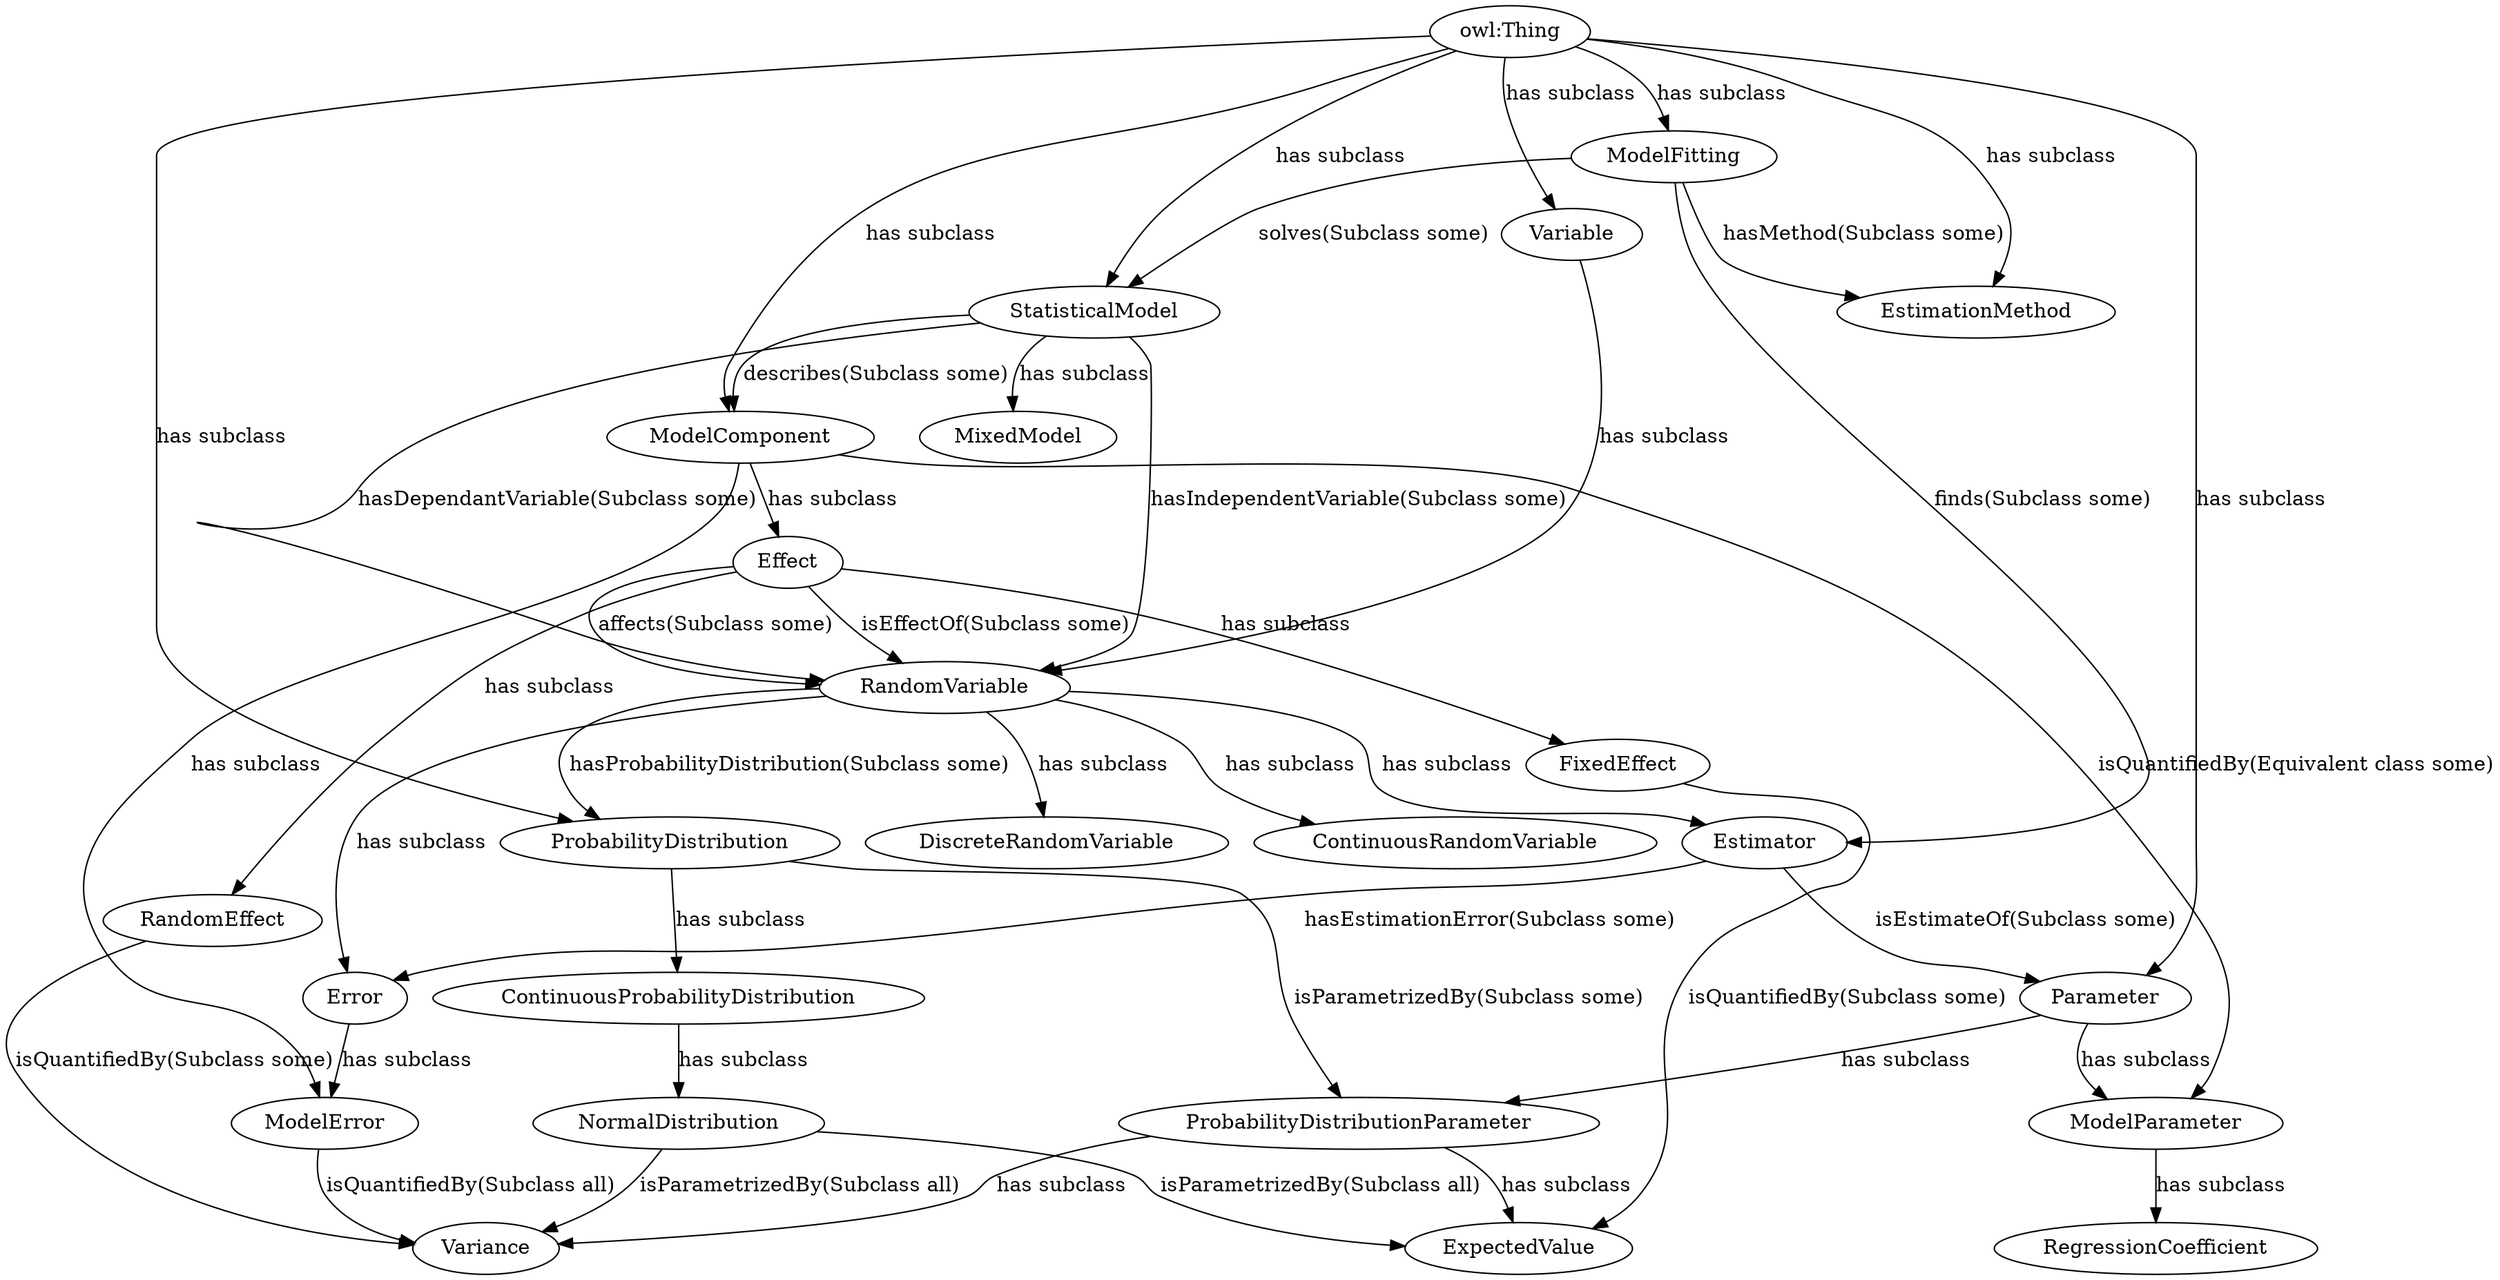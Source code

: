 digraph g {
	"StatisticalModel" -> "RandomVariable" [label="hasDependantVariable(Subclass some)"]
	"Effect" -> "RandomVariable" [label="isEffectOf(Subclass some)"]
	"Error" -> "ModelError" [label="has subclass"]
	"ContinuousProbabilityDistribution" -> "NormalDistribution" [label="has subclass"]
	"NormalDistribution" -> "Variance" [label="isParametrizedBy(Subclass all)"]
	"Effect" -> "RandomEffect" [label="has subclass"]
	"RandomVariable" -> "ContinuousRandomVariable" [label="has subclass"]
	"FixedEffect" -> "ExpectedValue" [label="isQuantifiedBy(Subclass some)"]
	"Variable" -> "RandomVariable" [label="has subclass"]
	"ModelComponent" -> "Effect" [label="has subclass"]
	"Effect" -> "FixedEffect" [label="has subclass"]
	"ModelParameter" -> "RegressionCoefficient" [label="has subclass"]
	"ProbabilityDistribution" -> "ProbabilityDistributionParameter" [label="isParametrizedBy(Subclass some)"]
	"owl:Thing" -> "Variable" [label="has subclass"]
	"Parameter" -> "ProbabilityDistributionParameter" [label="has subclass"]
	"owl:Thing" -> "ProbabilityDistribution" [label="has subclass"]
	"StatisticalModel" -> "MixedModel" [label="has subclass"]
	"owl:Thing" -> "Parameter" [label="has subclass"]
	"owl:Thing" -> "StatisticalModel" [label="has subclass"]
	"owl:Thing" -> "EstimationMethod" [label="has subclass"]
	"owl:Thing" -> "ModelFitting" [label="has subclass"]
	"Effect" -> "RandomVariable" [label="affects(Subclass some)"]
	"RandomVariable" -> "Estimator" [label="has subclass"]
	"Parameter" -> "ModelParameter" [label="has subclass"]
	"ModelFitting" -> "EstimationMethod" [label="hasMethod(Subclass some)"]
	"ModelComponent" -> "ModelParameter" [label="isQuantifiedBy(Equivalent class some)"]
	"RandomVariable" -> "Error" [label="has subclass"]
	"ProbabilityDistributionParameter" -> "ExpectedValue" [label="has subclass"]
	"ModelFitting" -> "Estimator" [label="finds(Subclass some)"]
	"owl:Thing" -> "ModelComponent" [label="has subclass"]
	"ModelComponent" -> "ModelError" [label="has subclass"]
	"ModelFitting" -> "StatisticalModel" [label="solves(Subclass some)"]
	"ProbabilityDistribution" -> "ContinuousProbabilityDistribution" [label="has subclass"]
	"StatisticalModel" -> "RandomVariable" [label="hasIndependentVariable(Subclass some)"]
	"ProbabilityDistributionParameter" -> "Variance" [label="has subclass"]
	"RandomEffect" -> "Variance" [label="isQuantifiedBy(Subclass some)"]
	"ModelError" -> "Variance" [label="isQuantifiedBy(Subclass all)"]
	"StatisticalModel" -> "ModelComponent" [label="describes(Subclass some)"]
	"Estimator" -> "Parameter" [label="isEstimateOf(Subclass some)"]
	"RandomVariable" -> "ProbabilityDistribution" [label="hasProbabilityDistribution(Subclass some)"]
	"RandomVariable" -> "DiscreteRandomVariable" [label="has subclass"]
	"NormalDistribution" -> "ExpectedValue" [label="isParametrizedBy(Subclass all)"]
	"Estimator" -> "Error" [label="hasEstimationError(Subclass some)"]
}
